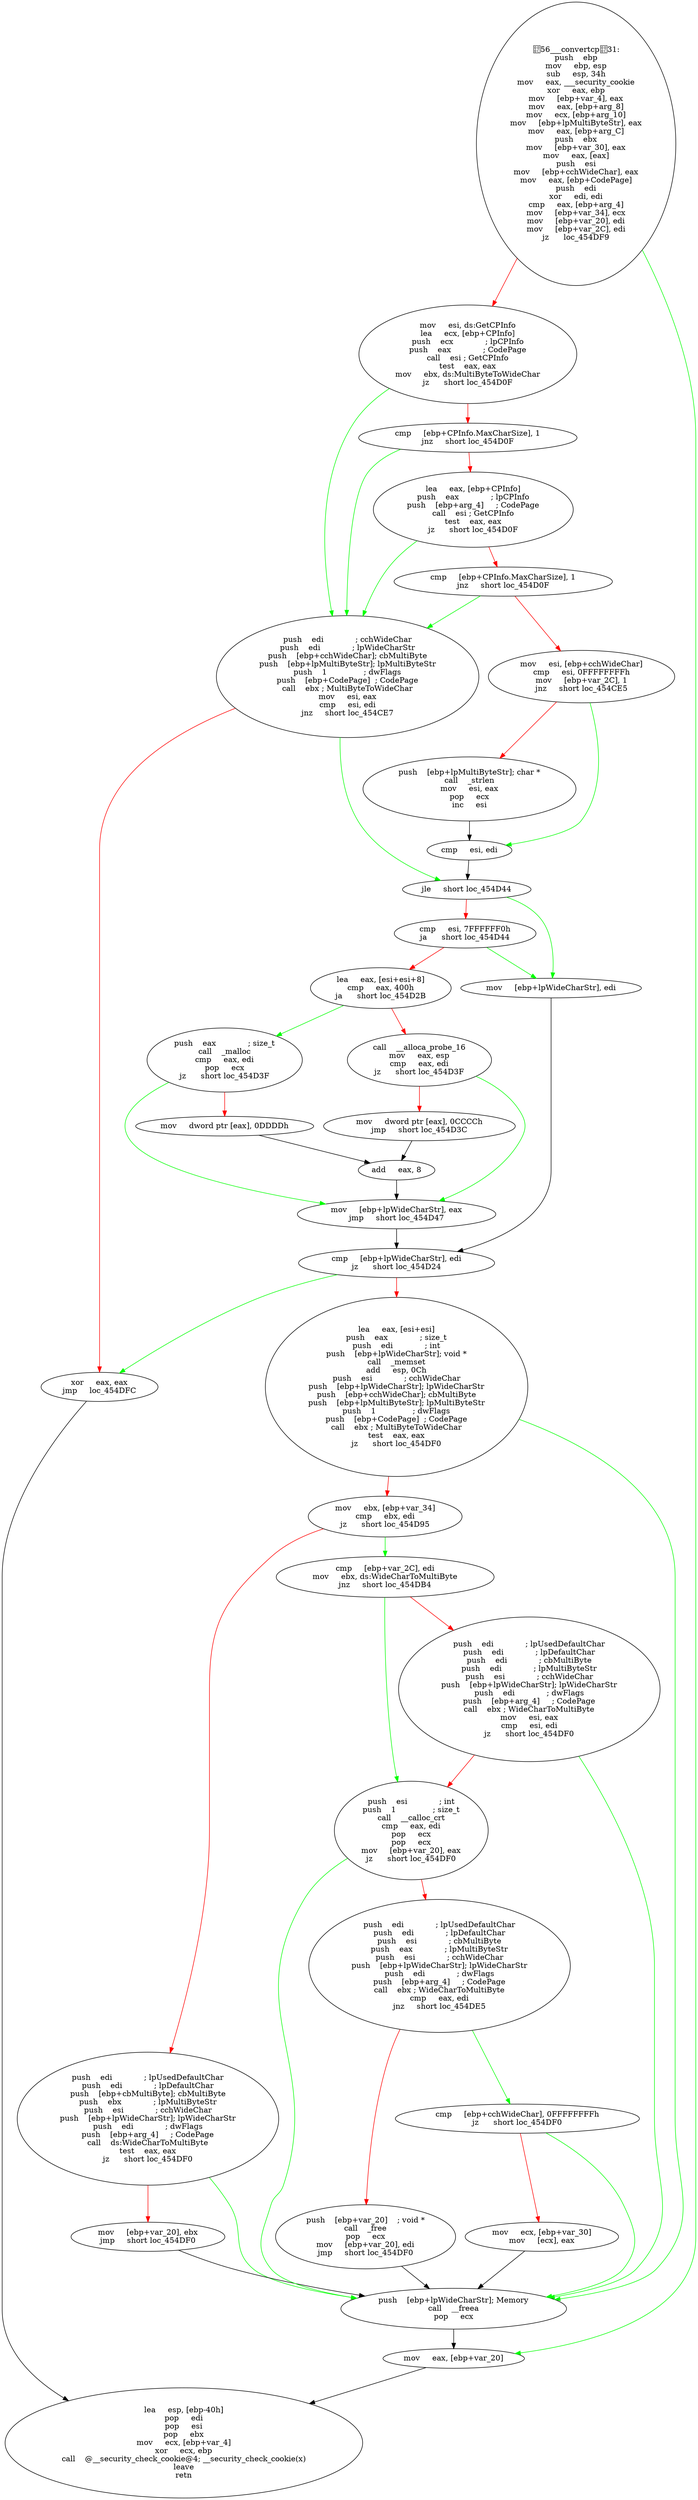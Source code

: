 digraph G{
Node0 [label = "56___convertcp31:
push    ebp
mov     ebp, esp
sub     esp, 34h
mov     eax, ___security_cookie
xor     eax, ebp
mov     [ebp+var_4], eax
mov     eax, [ebp+arg_8]
mov     ecx, [ebp+arg_10]
mov     [ebp+lpMultiByteStr], eax
mov     eax, [ebp+arg_C]
push    ebx
mov     [ebp+var_30], eax
mov     eax, [eax]
push    esi
mov     [ebp+cchWideChar], eax
mov     eax, [ebp+CodePage]
push    edi
xor     edi, edi
cmp     eax, [ebp+arg_4]
mov     [ebp+var_34], ecx
mov     [ebp+var_20], edi
mov     [ebp+var_2C], edi
jz      loc_454DF9"]
Node1 [label = "mov     esi, ds:GetCPInfo
lea     ecx, [ebp+CPInfo]
push    ecx             ; lpCPInfo
push    eax             ; CodePage
call    esi ; GetCPInfo
test    eax, eax
mov     ebx, ds:MultiByteToWideChar
jz      short loc_454D0F"]
Node2 [label = "cmp     [ebp+CPInfo.MaxCharSize], 1
jnz     short loc_454D0F"]
Node3 [label = "lea     eax, [ebp+CPInfo]
push    eax             ; lpCPInfo
push    [ebp+arg_4]     ; CodePage
call    esi ; GetCPInfo
test    eax, eax
jz      short loc_454D0F"]
Node4 [label = "cmp     [ebp+CPInfo.MaxCharSize], 1
jnz     short loc_454D0F"]
Node5 [label = "mov     esi, [ebp+cchWideChar]
cmp     esi, 0FFFFFFFFh
mov     [ebp+var_2C], 1
jnz     short loc_454CE5"]
Node6 [label = "push    [ebp+lpMultiByteStr]; char *
call    _strlen
mov     esi, eax
pop     ecx
inc     esi"]
Node7 [label = "cmp     esi, edi"]
Node8 [label = "jle     short loc_454D44"]
Node9 [label = "cmp     esi, 7FFFFFF0h
ja      short loc_454D44"]
Node10 [label = "lea     eax, [esi+esi+8]
cmp     eax, 400h
ja      short loc_454D2B"]
Node11 [label = "call    __alloca_probe_16
mov     eax, esp
cmp     eax, edi
jz      short loc_454D3F"]
Node12 [label = "mov     dword ptr [eax], 0CCCCh
jmp     short loc_454D3C"]
Node13 [label = "push    edi             ; cchWideChar
push    edi             ; lpWideCharStr
push    [ebp+cchWideChar]; cbMultiByte
push    [ebp+lpMultiByteStr]; lpMultiByteStr
push    1               ; dwFlags
push    [ebp+CodePage]  ; CodePage
call    ebx ; MultiByteToWideChar
mov     esi, eax
cmp     esi, edi
jnz     short loc_454CE7"]
Node14 [label = "xor     eax, eax
jmp     loc_454DFC"]
Node15 [label = "push    eax             ; size_t
call    _malloc
cmp     eax, edi
pop     ecx
jz      short loc_454D3F"]
Node16 [label = "mov     dword ptr [eax], 0DDDDh"]
Node17 [label = "add     eax, 8"]
Node18 [label = "mov     [ebp+lpWideCharStr], eax
jmp     short loc_454D47"]
Node19 [label = "mov     [ebp+lpWideCharStr], edi"]
Node20 [label = "cmp     [ebp+lpWideCharStr], edi
jz      short loc_454D24"]
Node21 [label = "lea     eax, [esi+esi]
push    eax             ; size_t
push    edi             ; int
push    [ebp+lpWideCharStr]; void *
call    _memset
add     esp, 0Ch
push    esi             ; cchWideChar
push    [ebp+lpWideCharStr]; lpWideCharStr
push    [ebp+cchWideChar]; cbMultiByte
push    [ebp+lpMultiByteStr]; lpMultiByteStr
push    1               ; dwFlags
push    [ebp+CodePage]  ; CodePage
call    ebx ; MultiByteToWideChar
test    eax, eax
jz      short loc_454DF0"]
Node22 [label = "mov     ebx, [ebp+var_34]
cmp     ebx, edi
jz      short loc_454D95"]
Node23 [label = "push    edi             ; lpUsedDefaultChar
push    edi             ; lpDefaultChar
push    [ebp+cbMultiByte]; cbMultiByte
push    ebx             ; lpMultiByteStr
push    esi             ; cchWideChar
push    [ebp+lpWideCharStr]; lpWideCharStr
push    edi             ; dwFlags
push    [ebp+arg_4]     ; CodePage
call    ds:WideCharToMultiByte
test    eax, eax
jz      short loc_454DF0"]
Node24 [label = "mov     [ebp+var_20], ebx
jmp     short loc_454DF0"]
Node25 [label = "cmp     [ebp+var_2C], edi
mov     ebx, ds:WideCharToMultiByte
jnz     short loc_454DB4"]
Node26 [label = "push    edi             ; lpUsedDefaultChar
push    edi             ; lpDefaultChar
push    edi             ; cbMultiByte
push    edi             ; lpMultiByteStr
push    esi             ; cchWideChar
push    [ebp+lpWideCharStr]; lpWideCharStr
push    edi             ; dwFlags
push    [ebp+arg_4]     ; CodePage
call    ebx ; WideCharToMultiByte
mov     esi, eax
cmp     esi, edi
jz      short loc_454DF0"]
Node27 [label = "push    esi             ; int
push    1               ; size_t
call    __calloc_crt
cmp     eax, edi
pop     ecx
pop     ecx
mov     [ebp+var_20], eax
jz      short loc_454DF0"]
Node28 [label = "push    edi             ; lpUsedDefaultChar
push    edi             ; lpDefaultChar
push    esi             ; cbMultiByte
push    eax             ; lpMultiByteStr
push    esi             ; cchWideChar
push    [ebp+lpWideCharStr]; lpWideCharStr
push    edi             ; dwFlags
push    [ebp+arg_4]     ; CodePage
call    ebx ; WideCharToMultiByte
cmp     eax, edi
jnz     short loc_454DE5"]
Node29 [label = "push    [ebp+var_20]    ; void *
call    _free
pop     ecx
mov     [ebp+var_20], edi
jmp     short loc_454DF0"]
Node30 [label = "cmp     [ebp+cchWideChar], 0FFFFFFFFh
jz      short loc_454DF0"]
Node31 [label = "mov     ecx, [ebp+var_30]
mov     [ecx], eax"]
Node32 [label = "push    [ebp+lpWideCharStr]; Memory
call    __freea
pop     ecx"]
Node33 [label = "mov     eax, [ebp+var_20]"]
Node34 [label = "lea     esp, [ebp-40h]
pop     edi
pop     esi
pop     ebx
mov     ecx, [ebp+var_4]
xor     ecx, ebp
call    @__security_check_cookie@4; __security_check_cookie(x)
leave
retn"]
Node0 -> Node1 [color = "red"]
Node0 -> Node33 [color = "green"]
Node1 -> Node2 [color = "red"]
Node1 -> Node13 [color = "green"]
Node2 -> Node3 [color = "red"]
Node2 -> Node13 [color = "green"]
Node3 -> Node4 [color = "red"]
Node3 -> Node13 [color = "green"]
Node4 -> Node5 [color = "red"]
Node4 -> Node13 [color = "green"]
Node5 -> Node6 [color = "red"]
Node5 -> Node7 [color = "green"]
Node6 -> Node7 [color = "black"]
Node7 -> Node8 [color = "black"]
Node8 -> Node9 [color = "red"]
Node8 -> Node19 [color = "green"]
Node9 -> Node10 [color = "red"]
Node9 -> Node19 [color = "green"]
Node10 -> Node11 [color = "red"]
Node10 -> Node15 [color = "green"]
Node11 -> Node12 [color = "red"]
Node11 -> Node18 [color = "green"]
Node12 -> Node17 [color = "black"]
Node13 -> Node8 [color = "green"]
Node13 -> Node14 [color = "red"]
Node14 -> Node34 [color = "black"]
Node15 -> Node16 [color = "red"]
Node15 -> Node18 [color = "green"]
Node16 -> Node17 [color = "black"]
Node17 -> Node18 [color = "black"]
Node18 -> Node20 [color = "black"]
Node19 -> Node20 [color = "black"]
Node20 -> Node14 [color = "green"]
Node20 -> Node21 [color = "red"]
Node21 -> Node22 [color = "red"]
Node21 -> Node32 [color = "green"]
Node22 -> Node23 [color = "red"]
Node22 -> Node25 [color = "green"]
Node23 -> Node24 [color = "red"]
Node23 -> Node32 [color = "green"]
Node24 -> Node32 [color = "black"]
Node25 -> Node26 [color = "red"]
Node25 -> Node27 [color = "green"]
Node26 -> Node27 [color = "red"]
Node26 -> Node32 [color = "green"]
Node27 -> Node28 [color = "red"]
Node27 -> Node32 [color = "green"]
Node28 -> Node29 [color = "red"]
Node28 -> Node30 [color = "green"]
Node29 -> Node32 [color = "black"]
Node30 -> Node31 [color = "red"]
Node30 -> Node32 [color = "green"]
Node31 -> Node32 [color = "black"]
Node32 -> Node33 [color = "black"]
Node33 -> Node34 [color = "black"]
}